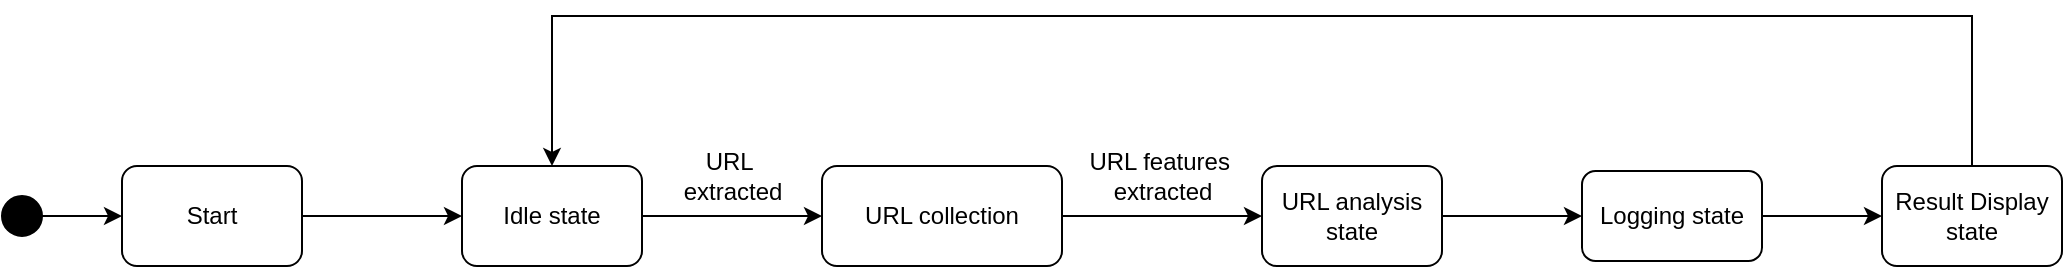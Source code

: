 <mxfile version="21.8.2" type="github">
  <diagram name="Page-1" id="K86Q018jVMk-SkRq72Tm">
    <mxGraphModel dx="1884" dy="424" grid="1" gridSize="10" guides="1" tooltips="1" connect="1" arrows="1" fold="1" page="1" pageScale="1" pageWidth="850" pageHeight="1100" math="0" shadow="0">
      <root>
        <mxCell id="0" />
        <mxCell id="1" parent="0" />
        <mxCell id="8XjUOGt5cbRHbFkqs97W-8" style="edgeStyle=orthogonalEdgeStyle;rounded=0;orthogonalLoop=1;jettySize=auto;html=1;exitX=1;exitY=0.5;exitDx=0;exitDy=0;entryX=0;entryY=0.5;entryDx=0;entryDy=0;" parent="1" source="8XjUOGt5cbRHbFkqs97W-1" target="8XjUOGt5cbRHbFkqs97W-3" edge="1">
          <mxGeometry relative="1" as="geometry" />
        </mxCell>
        <mxCell id="8XjUOGt5cbRHbFkqs97W-1" value="" style="ellipse;whiteSpace=wrap;html=1;aspect=fixed;fillColor=#000000;" parent="1" vertex="1">
          <mxGeometry x="-40" y="140" width="20" height="20" as="geometry" />
        </mxCell>
        <mxCell id="8XjUOGt5cbRHbFkqs97W-9" style="edgeStyle=orthogonalEdgeStyle;rounded=0;orthogonalLoop=1;jettySize=auto;html=1;exitX=1;exitY=0.5;exitDx=0;exitDy=0;entryX=0;entryY=0.5;entryDx=0;entryDy=0;" parent="1" source="8XjUOGt5cbRHbFkqs97W-3" target="8XjUOGt5cbRHbFkqs97W-4" edge="1">
          <mxGeometry relative="1" as="geometry" />
        </mxCell>
        <mxCell id="8XjUOGt5cbRHbFkqs97W-3" value="Start" style="rounded=1;whiteSpace=wrap;html=1;" parent="1" vertex="1">
          <mxGeometry x="20" y="125" width="90" height="50" as="geometry" />
        </mxCell>
        <mxCell id="8XjUOGt5cbRHbFkqs97W-29" style="edgeStyle=orthogonalEdgeStyle;rounded=0;orthogonalLoop=1;jettySize=auto;html=1;exitX=1;exitY=0.5;exitDx=0;exitDy=0;entryX=0;entryY=0.5;entryDx=0;entryDy=0;" parent="1" source="8XjUOGt5cbRHbFkqs97W-4" target="8XjUOGt5cbRHbFkqs97W-27" edge="1">
          <mxGeometry relative="1" as="geometry" />
        </mxCell>
        <mxCell id="8XjUOGt5cbRHbFkqs97W-4" value="Idle state" style="rounded=1;whiteSpace=wrap;html=1;" parent="1" vertex="1">
          <mxGeometry x="190" y="125" width="90" height="50" as="geometry" />
        </mxCell>
        <mxCell id="felIp4ORf1oBVpqyNAVL-5" style="edgeStyle=orthogonalEdgeStyle;rounded=0;orthogonalLoop=1;jettySize=auto;html=1;exitX=1;exitY=0.5;exitDx=0;exitDy=0;" edge="1" parent="1" source="8XjUOGt5cbRHbFkqs97W-5" target="felIp4ORf1oBVpqyNAVL-1">
          <mxGeometry relative="1" as="geometry" />
        </mxCell>
        <mxCell id="8XjUOGt5cbRHbFkqs97W-5" value="URL analysis state" style="rounded=1;whiteSpace=wrap;html=1;" parent="1" vertex="1">
          <mxGeometry x="590" y="125" width="90" height="50" as="geometry" />
        </mxCell>
        <mxCell id="8XjUOGt5cbRHbFkqs97W-23" style="edgeStyle=orthogonalEdgeStyle;rounded=0;orthogonalLoop=1;jettySize=auto;html=1;exitX=0.5;exitY=0;exitDx=0;exitDy=0;entryX=0.5;entryY=0;entryDx=0;entryDy=0;" parent="1" source="8XjUOGt5cbRHbFkqs97W-6" target="8XjUOGt5cbRHbFkqs97W-4" edge="1">
          <mxGeometry relative="1" as="geometry">
            <Array as="points">
              <mxPoint x="945" y="50" />
              <mxPoint x="235" y="50" />
            </Array>
          </mxGeometry>
        </mxCell>
        <mxCell id="8XjUOGt5cbRHbFkqs97W-6" value="Result Display state" style="rounded=1;whiteSpace=wrap;html=1;" parent="1" vertex="1">
          <mxGeometry x="900" y="125" width="90" height="50" as="geometry" />
        </mxCell>
        <mxCell id="8XjUOGt5cbRHbFkqs97W-28" style="edgeStyle=orthogonalEdgeStyle;rounded=0;orthogonalLoop=1;jettySize=auto;html=1;exitX=1;exitY=0.5;exitDx=0;exitDy=0;" parent="1" source="8XjUOGt5cbRHbFkqs97W-27" target="8XjUOGt5cbRHbFkqs97W-5" edge="1">
          <mxGeometry relative="1" as="geometry" />
        </mxCell>
        <mxCell id="8XjUOGt5cbRHbFkqs97W-27" value="URL collection" style="rounded=1;whiteSpace=wrap;html=1;" parent="1" vertex="1">
          <mxGeometry x="370" y="125" width="120" height="50" as="geometry" />
        </mxCell>
        <mxCell id="8XjUOGt5cbRHbFkqs97W-30" value="URL&amp;nbsp;&lt;br&gt;extracted" style="text;html=1;align=center;verticalAlign=middle;resizable=0;points=[];autosize=1;strokeColor=none;fillColor=none;" parent="1" vertex="1">
          <mxGeometry x="290" y="110" width="70" height="40" as="geometry" />
        </mxCell>
        <mxCell id="8XjUOGt5cbRHbFkqs97W-31" value="URL features&amp;nbsp;&lt;br&gt;extracted" style="text;html=1;align=center;verticalAlign=middle;resizable=0;points=[];autosize=1;strokeColor=none;fillColor=none;" parent="1" vertex="1">
          <mxGeometry x="490" y="110" width="100" height="40" as="geometry" />
        </mxCell>
        <mxCell id="felIp4ORf1oBVpqyNAVL-6" style="edgeStyle=orthogonalEdgeStyle;rounded=0;orthogonalLoop=1;jettySize=auto;html=1;exitX=1;exitY=0.5;exitDx=0;exitDy=0;entryX=0;entryY=0.5;entryDx=0;entryDy=0;" edge="1" parent="1" source="felIp4ORf1oBVpqyNAVL-1" target="8XjUOGt5cbRHbFkqs97W-6">
          <mxGeometry relative="1" as="geometry" />
        </mxCell>
        <mxCell id="felIp4ORf1oBVpqyNAVL-1" value="Logging state" style="rounded=1;whiteSpace=wrap;html=1;" vertex="1" parent="1">
          <mxGeometry x="750" y="127.5" width="90" height="45" as="geometry" />
        </mxCell>
      </root>
    </mxGraphModel>
  </diagram>
</mxfile>
